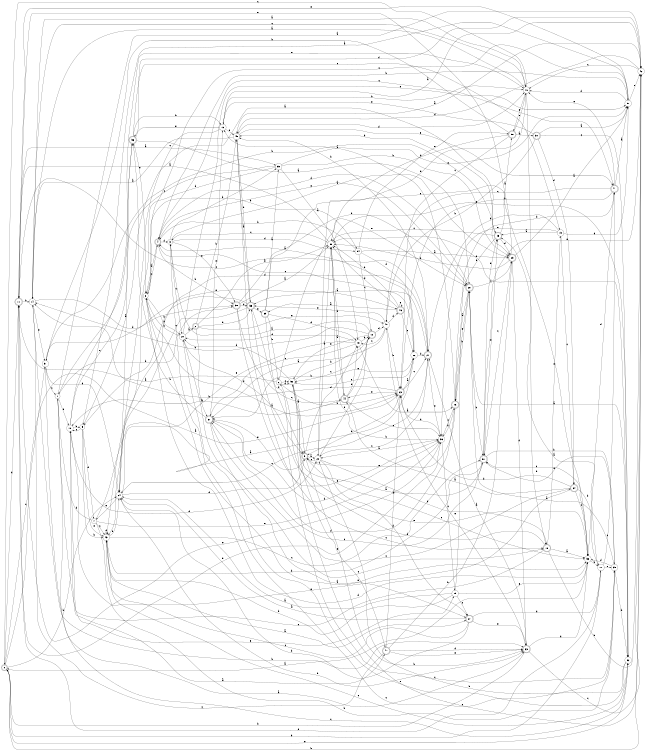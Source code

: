 digraph n48_3 {
__start0 [label="" shape="none"];

rankdir=LR;
size="8,5";

s0 [style="rounded,filled", color="black", fillcolor="white" shape="doublecircle", label="0"];
s1 [style="filled", color="black", fillcolor="white" shape="circle", label="1"];
s2 [style="rounded,filled", color="black", fillcolor="white" shape="doublecircle", label="2"];
s3 [style="filled", color="black", fillcolor="white" shape="circle", label="3"];
s4 [style="rounded,filled", color="black", fillcolor="white" shape="doublecircle", label="4"];
s5 [style="filled", color="black", fillcolor="white" shape="circle", label="5"];
s6 [style="filled", color="black", fillcolor="white" shape="circle", label="6"];
s7 [style="filled", color="black", fillcolor="white" shape="circle", label="7"];
s8 [style="filled", color="black", fillcolor="white" shape="circle", label="8"];
s9 [style="rounded,filled", color="black", fillcolor="white" shape="doublecircle", label="9"];
s10 [style="filled", color="black", fillcolor="white" shape="circle", label="10"];
s11 [style="rounded,filled", color="black", fillcolor="white" shape="doublecircle", label="11"];
s12 [style="rounded,filled", color="black", fillcolor="white" shape="doublecircle", label="12"];
s13 [style="filled", color="black", fillcolor="white" shape="circle", label="13"];
s14 [style="filled", color="black", fillcolor="white" shape="circle", label="14"];
s15 [style="filled", color="black", fillcolor="white" shape="circle", label="15"];
s16 [style="rounded,filled", color="black", fillcolor="white" shape="doublecircle", label="16"];
s17 [style="filled", color="black", fillcolor="white" shape="circle", label="17"];
s18 [style="rounded,filled", color="black", fillcolor="white" shape="doublecircle", label="18"];
s19 [style="filled", color="black", fillcolor="white" shape="circle", label="19"];
s20 [style="filled", color="black", fillcolor="white" shape="circle", label="20"];
s21 [style="rounded,filled", color="black", fillcolor="white" shape="doublecircle", label="21"];
s22 [style="filled", color="black", fillcolor="white" shape="circle", label="22"];
s23 [style="rounded,filled", color="black", fillcolor="white" shape="doublecircle", label="23"];
s24 [style="filled", color="black", fillcolor="white" shape="circle", label="24"];
s25 [style="rounded,filled", color="black", fillcolor="white" shape="doublecircle", label="25"];
s26 [style="filled", color="black", fillcolor="white" shape="circle", label="26"];
s27 [style="rounded,filled", color="black", fillcolor="white" shape="doublecircle", label="27"];
s28 [style="rounded,filled", color="black", fillcolor="white" shape="doublecircle", label="28"];
s29 [style="rounded,filled", color="black", fillcolor="white" shape="doublecircle", label="29"];
s30 [style="rounded,filled", color="black", fillcolor="white" shape="doublecircle", label="30"];
s31 [style="filled", color="black", fillcolor="white" shape="circle", label="31"];
s32 [style="filled", color="black", fillcolor="white" shape="circle", label="32"];
s33 [style="rounded,filled", color="black", fillcolor="white" shape="doublecircle", label="33"];
s34 [style="rounded,filled", color="black", fillcolor="white" shape="doublecircle", label="34"];
s35 [style="filled", color="black", fillcolor="white" shape="circle", label="35"];
s36 [style="filled", color="black", fillcolor="white" shape="circle", label="36"];
s37 [style="rounded,filled", color="black", fillcolor="white" shape="doublecircle", label="37"];
s38 [style="rounded,filled", color="black", fillcolor="white" shape="doublecircle", label="38"];
s39 [style="rounded,filled", color="black", fillcolor="white" shape="doublecircle", label="39"];
s40 [style="filled", color="black", fillcolor="white" shape="circle", label="40"];
s41 [style="rounded,filled", color="black", fillcolor="white" shape="doublecircle", label="41"];
s42 [style="filled", color="black", fillcolor="white" shape="circle", label="42"];
s43 [style="filled", color="black", fillcolor="white" shape="circle", label="43"];
s44 [style="rounded,filled", color="black", fillcolor="white" shape="doublecircle", label="44"];
s45 [style="filled", color="black", fillcolor="white" shape="circle", label="45"];
s46 [style="rounded,filled", color="black", fillcolor="white" shape="doublecircle", label="46"];
s47 [style="rounded,filled", color="black", fillcolor="white" shape="doublecircle", label="47"];
s48 [style="filled", color="black", fillcolor="white" shape="circle", label="48"];
s49 [style="filled", color="black", fillcolor="white" shape="circle", label="49"];
s50 [style="filled", color="black", fillcolor="white" shape="circle", label="50"];
s51 [style="rounded,filled", color="black", fillcolor="white" shape="doublecircle", label="51"];
s52 [style="filled", color="black", fillcolor="white" shape="circle", label="52"];
s53 [style="filled", color="black", fillcolor="white" shape="circle", label="53"];
s54 [style="filled", color="black", fillcolor="white" shape="circle", label="54"];
s55 [style="rounded,filled", color="black", fillcolor="white" shape="doublecircle", label="55"];
s56 [style="rounded,filled", color="black", fillcolor="white" shape="doublecircle", label="56"];
s57 [style="filled", color="black", fillcolor="white" shape="circle", label="57"];
s58 [style="rounded,filled", color="black", fillcolor="white" shape="doublecircle", label="58"];
s59 [style="filled", color="black", fillcolor="white" shape="circle", label="59"];
s0 -> s23 [label="a"];
s0 -> s24 [label="b"];
s0 -> s31 [label="c"];
s0 -> s11 [label="d"];
s0 -> s32 [label="e"];
s1 -> s42 [label="a"];
s1 -> s38 [label="b"];
s1 -> s32 [label="c"];
s1 -> s10 [label="d"];
s1 -> s15 [label="e"];
s2 -> s50 [label="a"];
s2 -> s49 [label="b"];
s2 -> s37 [label="c"];
s2 -> s55 [label="d"];
s2 -> s45 [label="e"];
s3 -> s29 [label="a"];
s3 -> s59 [label="b"];
s3 -> s20 [label="c"];
s3 -> s54 [label="d"];
s3 -> s38 [label="e"];
s4 -> s8 [label="a"];
s4 -> s38 [label="b"];
s4 -> s41 [label="c"];
s4 -> s3 [label="d"];
s4 -> s28 [label="e"];
s5 -> s25 [label="a"];
s5 -> s43 [label="b"];
s5 -> s10 [label="c"];
s5 -> s7 [label="d"];
s5 -> s43 [label="e"];
s6 -> s11 [label="a"];
s6 -> s23 [label="b"];
s6 -> s52 [label="c"];
s6 -> s52 [label="d"];
s6 -> s28 [label="e"];
s7 -> s26 [label="a"];
s7 -> s35 [label="b"];
s7 -> s43 [label="c"];
s7 -> s1 [label="d"];
s7 -> s36 [label="e"];
s8 -> s23 [label="a"];
s8 -> s54 [label="b"];
s8 -> s4 [label="c"];
s8 -> s20 [label="d"];
s8 -> s53 [label="e"];
s9 -> s22 [label="a"];
s9 -> s33 [label="b"];
s9 -> s53 [label="c"];
s9 -> s48 [label="d"];
s9 -> s37 [label="e"];
s10 -> s47 [label="a"];
s10 -> s5 [label="b"];
s10 -> s56 [label="c"];
s10 -> s22 [label="d"];
s10 -> s40 [label="e"];
s11 -> s59 [label="a"];
s11 -> s14 [label="b"];
s11 -> s21 [label="c"];
s11 -> s36 [label="d"];
s11 -> s57 [label="e"];
s12 -> s3 [label="a"];
s12 -> s14 [label="b"];
s12 -> s52 [label="c"];
s12 -> s45 [label="d"];
s12 -> s52 [label="e"];
s13 -> s42 [label="a"];
s13 -> s40 [label="b"];
s13 -> s24 [label="c"];
s13 -> s49 [label="d"];
s13 -> s56 [label="e"];
s14 -> s40 [label="a"];
s14 -> s33 [label="b"];
s14 -> s40 [label="c"];
s14 -> s38 [label="d"];
s14 -> s31 [label="e"];
s15 -> s24 [label="a"];
s15 -> s43 [label="b"];
s15 -> s27 [label="c"];
s15 -> s41 [label="d"];
s15 -> s53 [label="e"];
s16 -> s13 [label="a"];
s16 -> s28 [label="b"];
s16 -> s36 [label="c"];
s16 -> s37 [label="d"];
s16 -> s9 [label="e"];
s17 -> s25 [label="a"];
s17 -> s0 [label="b"];
s17 -> s41 [label="c"];
s17 -> s11 [label="d"];
s17 -> s35 [label="e"];
s18 -> s53 [label="a"];
s18 -> s42 [label="b"];
s18 -> s10 [label="c"];
s18 -> s6 [label="d"];
s18 -> s19 [label="e"];
s19 -> s25 [label="a"];
s19 -> s21 [label="b"];
s19 -> s34 [label="c"];
s19 -> s57 [label="d"];
s19 -> s36 [label="e"];
s20 -> s2 [label="a"];
s20 -> s8 [label="b"];
s20 -> s18 [label="c"];
s20 -> s9 [label="d"];
s20 -> s57 [label="e"];
s21 -> s55 [label="a"];
s21 -> s49 [label="b"];
s21 -> s22 [label="c"];
s21 -> s43 [label="d"];
s21 -> s36 [label="e"];
s22 -> s50 [label="a"];
s22 -> s18 [label="b"];
s22 -> s9 [label="c"];
s22 -> s27 [label="d"];
s22 -> s12 [label="e"];
s23 -> s26 [label="a"];
s23 -> s14 [label="b"];
s23 -> s21 [label="c"];
s23 -> s9 [label="d"];
s23 -> s44 [label="e"];
s24 -> s56 [label="a"];
s24 -> s33 [label="b"];
s24 -> s21 [label="c"];
s24 -> s9 [label="d"];
s24 -> s7 [label="e"];
s25 -> s58 [label="a"];
s25 -> s49 [label="b"];
s25 -> s50 [label="c"];
s25 -> s29 [label="d"];
s25 -> s16 [label="e"];
s26 -> s4 [label="a"];
s26 -> s37 [label="b"];
s26 -> s4 [label="c"];
s26 -> s21 [label="d"];
s26 -> s52 [label="e"];
s27 -> s24 [label="a"];
s27 -> s24 [label="b"];
s27 -> s43 [label="c"];
s27 -> s17 [label="d"];
s27 -> s33 [label="e"];
s28 -> s16 [label="a"];
s28 -> s51 [label="b"];
s28 -> s29 [label="c"];
s28 -> s4 [label="d"];
s28 -> s16 [label="e"];
s29 -> s57 [label="a"];
s29 -> s50 [label="b"];
s29 -> s51 [label="c"];
s29 -> s33 [label="d"];
s29 -> s11 [label="e"];
s30 -> s57 [label="a"];
s30 -> s45 [label="b"];
s30 -> s32 [label="c"];
s30 -> s34 [label="d"];
s30 -> s13 [label="e"];
s31 -> s33 [label="a"];
s31 -> s29 [label="b"];
s31 -> s1 [label="c"];
s31 -> s24 [label="d"];
s31 -> s46 [label="e"];
s32 -> s28 [label="a"];
s32 -> s22 [label="b"];
s32 -> s43 [label="c"];
s32 -> s50 [label="d"];
s32 -> s20 [label="e"];
s33 -> s21 [label="a"];
s33 -> s0 [label="b"];
s33 -> s42 [label="c"];
s33 -> s53 [label="d"];
s33 -> s45 [label="e"];
s34 -> s44 [label="a"];
s34 -> s17 [label="b"];
s34 -> s53 [label="c"];
s34 -> s23 [label="d"];
s34 -> s10 [label="e"];
s35 -> s28 [label="a"];
s35 -> s32 [label="b"];
s35 -> s3 [label="c"];
s35 -> s53 [label="d"];
s35 -> s51 [label="e"];
s36 -> s22 [label="a"];
s36 -> s16 [label="b"];
s36 -> s15 [label="c"];
s36 -> s23 [label="d"];
s36 -> s11 [label="e"];
s37 -> s27 [label="a"];
s37 -> s56 [label="b"];
s37 -> s34 [label="c"];
s37 -> s36 [label="d"];
s37 -> s13 [label="e"];
s38 -> s50 [label="a"];
s38 -> s28 [label="b"];
s38 -> s44 [label="c"];
s38 -> s55 [label="d"];
s38 -> s36 [label="e"];
s39 -> s59 [label="a"];
s39 -> s6 [label="b"];
s39 -> s35 [label="c"];
s39 -> s48 [label="d"];
s39 -> s53 [label="e"];
s40 -> s14 [label="a"];
s40 -> s18 [label="b"];
s40 -> s0 [label="c"];
s40 -> s22 [label="d"];
s40 -> s58 [label="e"];
s41 -> s57 [label="a"];
s41 -> s23 [label="b"];
s41 -> s45 [label="c"];
s41 -> s53 [label="d"];
s41 -> s40 [label="e"];
s42 -> s49 [label="a"];
s42 -> s0 [label="b"];
s42 -> s40 [label="c"];
s42 -> s49 [label="d"];
s42 -> s51 [label="e"];
s43 -> s27 [label="a"];
s43 -> s51 [label="b"];
s43 -> s51 [label="c"];
s43 -> s43 [label="d"];
s43 -> s24 [label="e"];
s44 -> s50 [label="a"];
s44 -> s10 [label="b"];
s44 -> s36 [label="c"];
s44 -> s48 [label="d"];
s44 -> s12 [label="e"];
s45 -> s37 [label="a"];
s45 -> s23 [label="b"];
s45 -> s48 [label="c"];
s45 -> s46 [label="d"];
s45 -> s55 [label="e"];
s46 -> s39 [label="a"];
s46 -> s50 [label="b"];
s46 -> s26 [label="c"];
s46 -> s50 [label="d"];
s46 -> s46 [label="e"];
s47 -> s23 [label="a"];
s47 -> s29 [label="b"];
s47 -> s14 [label="c"];
s47 -> s33 [label="d"];
s47 -> s33 [label="e"];
s48 -> s16 [label="a"];
s48 -> s12 [label="b"];
s48 -> s37 [label="c"];
s48 -> s20 [label="d"];
s48 -> s24 [label="e"];
s49 -> s14 [label="a"];
s49 -> s55 [label="b"];
s49 -> s18 [label="c"];
s49 -> s40 [label="d"];
s49 -> s41 [label="e"];
s50 -> s11 [label="a"];
s50 -> s36 [label="b"];
s50 -> s3 [label="c"];
s50 -> s44 [label="d"];
s50 -> s32 [label="e"];
s51 -> s52 [label="a"];
s51 -> s35 [label="b"];
s51 -> s37 [label="c"];
s51 -> s25 [label="d"];
s51 -> s25 [label="e"];
s52 -> s9 [label="a"];
s52 -> s12 [label="b"];
s52 -> s42 [label="c"];
s52 -> s20 [label="d"];
s52 -> s47 [label="e"];
s53 -> s0 [label="a"];
s53 -> s17 [label="b"];
s53 -> s51 [label="c"];
s53 -> s8 [label="d"];
s53 -> s55 [label="e"];
s54 -> s29 [label="a"];
s54 -> s4 [label="b"];
s54 -> s12 [label="c"];
s54 -> s26 [label="d"];
s54 -> s58 [label="e"];
s55 -> s49 [label="a"];
s55 -> s5 [label="b"];
s55 -> s43 [label="c"];
s55 -> s9 [label="d"];
s55 -> s39 [label="e"];
s56 -> s28 [label="a"];
s56 -> s13 [label="b"];
s56 -> s19 [label="c"];
s56 -> s42 [label="d"];
s56 -> s8 [label="e"];
s57 -> s5 [label="a"];
s57 -> s4 [label="b"];
s57 -> s8 [label="c"];
s57 -> s40 [label="d"];
s57 -> s42 [label="e"];
s58 -> s30 [label="a"];
s58 -> s31 [label="b"];
s58 -> s23 [label="c"];
s58 -> s50 [label="d"];
s58 -> s40 [label="e"];
s59 -> s48 [label="a"];
s59 -> s29 [label="b"];
s59 -> s1 [label="c"];
s59 -> s24 [label="d"];
s59 -> s57 [label="e"];

}